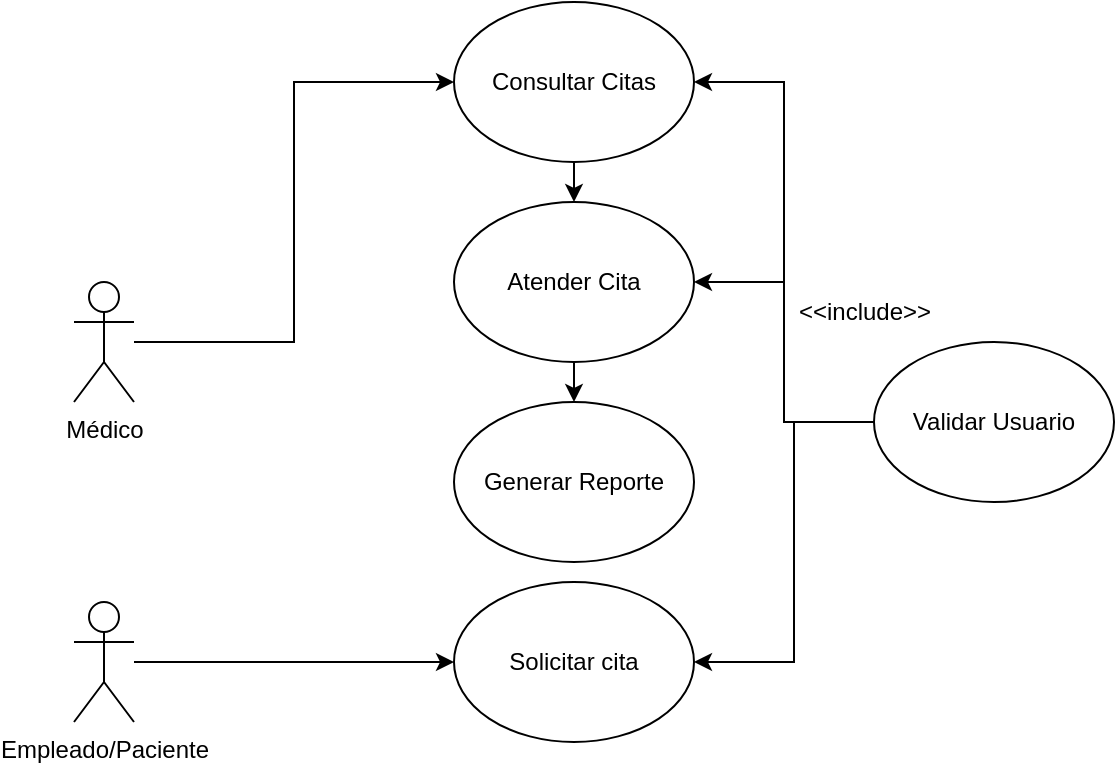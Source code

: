 <mxfile version="20.8.20" type="github">
  <diagram name="Página-1" id="oI0zcblD2vLM9tzDN-FS">
    <mxGraphModel dx="753" dy="471" grid="1" gridSize="10" guides="1" tooltips="1" connect="1" arrows="1" fold="1" page="1" pageScale="1" pageWidth="827" pageHeight="1169" math="0" shadow="0">
      <root>
        <mxCell id="0" />
        <mxCell id="1" parent="0" />
        <mxCell id="5IkLuFJpY8_xRAn4Nj8V-5" style="edgeStyle=orthogonalEdgeStyle;rounded=0;orthogonalLoop=1;jettySize=auto;html=1;entryX=0;entryY=0.5;entryDx=0;entryDy=0;" edge="1" parent="1" source="oaAsL4D27_Mjlr-QGw2--1" target="5IkLuFJpY8_xRAn4Nj8V-3">
          <mxGeometry relative="1" as="geometry" />
        </mxCell>
        <mxCell id="oaAsL4D27_Mjlr-QGw2--1" value="Médico" style="shape=umlActor;verticalLabelPosition=bottom;verticalAlign=top;html=1;outlineConnect=0;" parent="1" vertex="1">
          <mxGeometry x="200" y="270" width="30" height="60" as="geometry" />
        </mxCell>
        <mxCell id="oaAsL4D27_Mjlr-QGw2--2" value="Empleado/Paciente" style="shape=umlActor;verticalLabelPosition=bottom;verticalAlign=top;html=1;outlineConnect=0;" parent="1" vertex="1">
          <mxGeometry x="200" y="430" width="30" height="60" as="geometry" />
        </mxCell>
        <mxCell id="oaAsL4D27_Mjlr-QGw2--3" value="Solicitar cita" style="ellipse;whiteSpace=wrap;html=1;" parent="1" vertex="1">
          <mxGeometry x="390" y="420" width="120" height="80" as="geometry" />
        </mxCell>
        <mxCell id="oaAsL4D27_Mjlr-QGw2--4" value="" style="endArrow=classic;html=1;rounded=0;entryX=0;entryY=0.5;entryDx=0;entryDy=0;" parent="1" source="oaAsL4D27_Mjlr-QGw2--2" target="oaAsL4D27_Mjlr-QGw2--3" edge="1">
          <mxGeometry width="50" height="50" relative="1" as="geometry">
            <mxPoint x="510" y="330" as="sourcePoint" />
            <mxPoint x="490" y="310" as="targetPoint" />
          </mxGeometry>
        </mxCell>
        <mxCell id="5IkLuFJpY8_xRAn4Nj8V-2" style="edgeStyle=orthogonalEdgeStyle;rounded=0;orthogonalLoop=1;jettySize=auto;html=1;exitX=0;exitY=0.5;exitDx=0;exitDy=0;entryX=1;entryY=0.5;entryDx=0;entryDy=0;" edge="1" parent="1" source="5IkLuFJpY8_xRAn4Nj8V-1" target="oaAsL4D27_Mjlr-QGw2--3">
          <mxGeometry relative="1" as="geometry">
            <Array as="points">
              <mxPoint x="560" y="340" />
              <mxPoint x="560" y="460" />
            </Array>
          </mxGeometry>
        </mxCell>
        <mxCell id="5IkLuFJpY8_xRAn4Nj8V-7" style="edgeStyle=orthogonalEdgeStyle;rounded=0;orthogonalLoop=1;jettySize=auto;html=1;exitX=0;exitY=0.5;exitDx=0;exitDy=0;entryX=1;entryY=0.5;entryDx=0;entryDy=0;" edge="1" parent="1" source="5IkLuFJpY8_xRAn4Nj8V-1" target="5IkLuFJpY8_xRAn4Nj8V-3">
          <mxGeometry relative="1" as="geometry" />
        </mxCell>
        <mxCell id="5IkLuFJpY8_xRAn4Nj8V-8" style="edgeStyle=orthogonalEdgeStyle;rounded=0;orthogonalLoop=1;jettySize=auto;html=1;exitX=0;exitY=0.5;exitDx=0;exitDy=0;" edge="1" parent="1" source="5IkLuFJpY8_xRAn4Nj8V-1" target="5IkLuFJpY8_xRAn4Nj8V-6">
          <mxGeometry relative="1" as="geometry" />
        </mxCell>
        <mxCell id="5IkLuFJpY8_xRAn4Nj8V-1" value="Validar Usuario" style="ellipse;whiteSpace=wrap;html=1;" vertex="1" parent="1">
          <mxGeometry x="600" y="300" width="120" height="80" as="geometry" />
        </mxCell>
        <mxCell id="5IkLuFJpY8_xRAn4Nj8V-9" style="edgeStyle=orthogonalEdgeStyle;rounded=0;orthogonalLoop=1;jettySize=auto;html=1;exitX=0.5;exitY=1;exitDx=0;exitDy=0;entryX=0.5;entryY=0;entryDx=0;entryDy=0;" edge="1" parent="1" source="5IkLuFJpY8_xRAn4Nj8V-3" target="5IkLuFJpY8_xRAn4Nj8V-6">
          <mxGeometry relative="1" as="geometry" />
        </mxCell>
        <mxCell id="5IkLuFJpY8_xRAn4Nj8V-3" value="Consultar Citas" style="ellipse;whiteSpace=wrap;html=1;" vertex="1" parent="1">
          <mxGeometry x="390" y="130" width="120" height="80" as="geometry" />
        </mxCell>
        <mxCell id="5IkLuFJpY8_xRAn4Nj8V-12" style="edgeStyle=orthogonalEdgeStyle;rounded=0;orthogonalLoop=1;jettySize=auto;html=1;exitX=0.5;exitY=1;exitDx=0;exitDy=0;entryX=0.5;entryY=0;entryDx=0;entryDy=0;" edge="1" parent="1" source="5IkLuFJpY8_xRAn4Nj8V-6" target="5IkLuFJpY8_xRAn4Nj8V-11">
          <mxGeometry relative="1" as="geometry" />
        </mxCell>
        <mxCell id="5IkLuFJpY8_xRAn4Nj8V-6" value="Atender Cita" style="ellipse;whiteSpace=wrap;html=1;" vertex="1" parent="1">
          <mxGeometry x="390" y="230" width="120" height="80" as="geometry" />
        </mxCell>
        <mxCell id="5IkLuFJpY8_xRAn4Nj8V-11" value="Generar Reporte" style="ellipse;whiteSpace=wrap;html=1;" vertex="1" parent="1">
          <mxGeometry x="390" y="330" width="120" height="80" as="geometry" />
        </mxCell>
        <mxCell id="5IkLuFJpY8_xRAn4Nj8V-13" value="&amp;lt;&amp;lt;include&amp;gt;&amp;gt;" style="text;html=1;align=center;verticalAlign=middle;resizable=0;points=[];autosize=1;strokeColor=none;fillColor=none;" vertex="1" parent="1">
          <mxGeometry x="550" y="270" width="90" height="30" as="geometry" />
        </mxCell>
      </root>
    </mxGraphModel>
  </diagram>
</mxfile>
